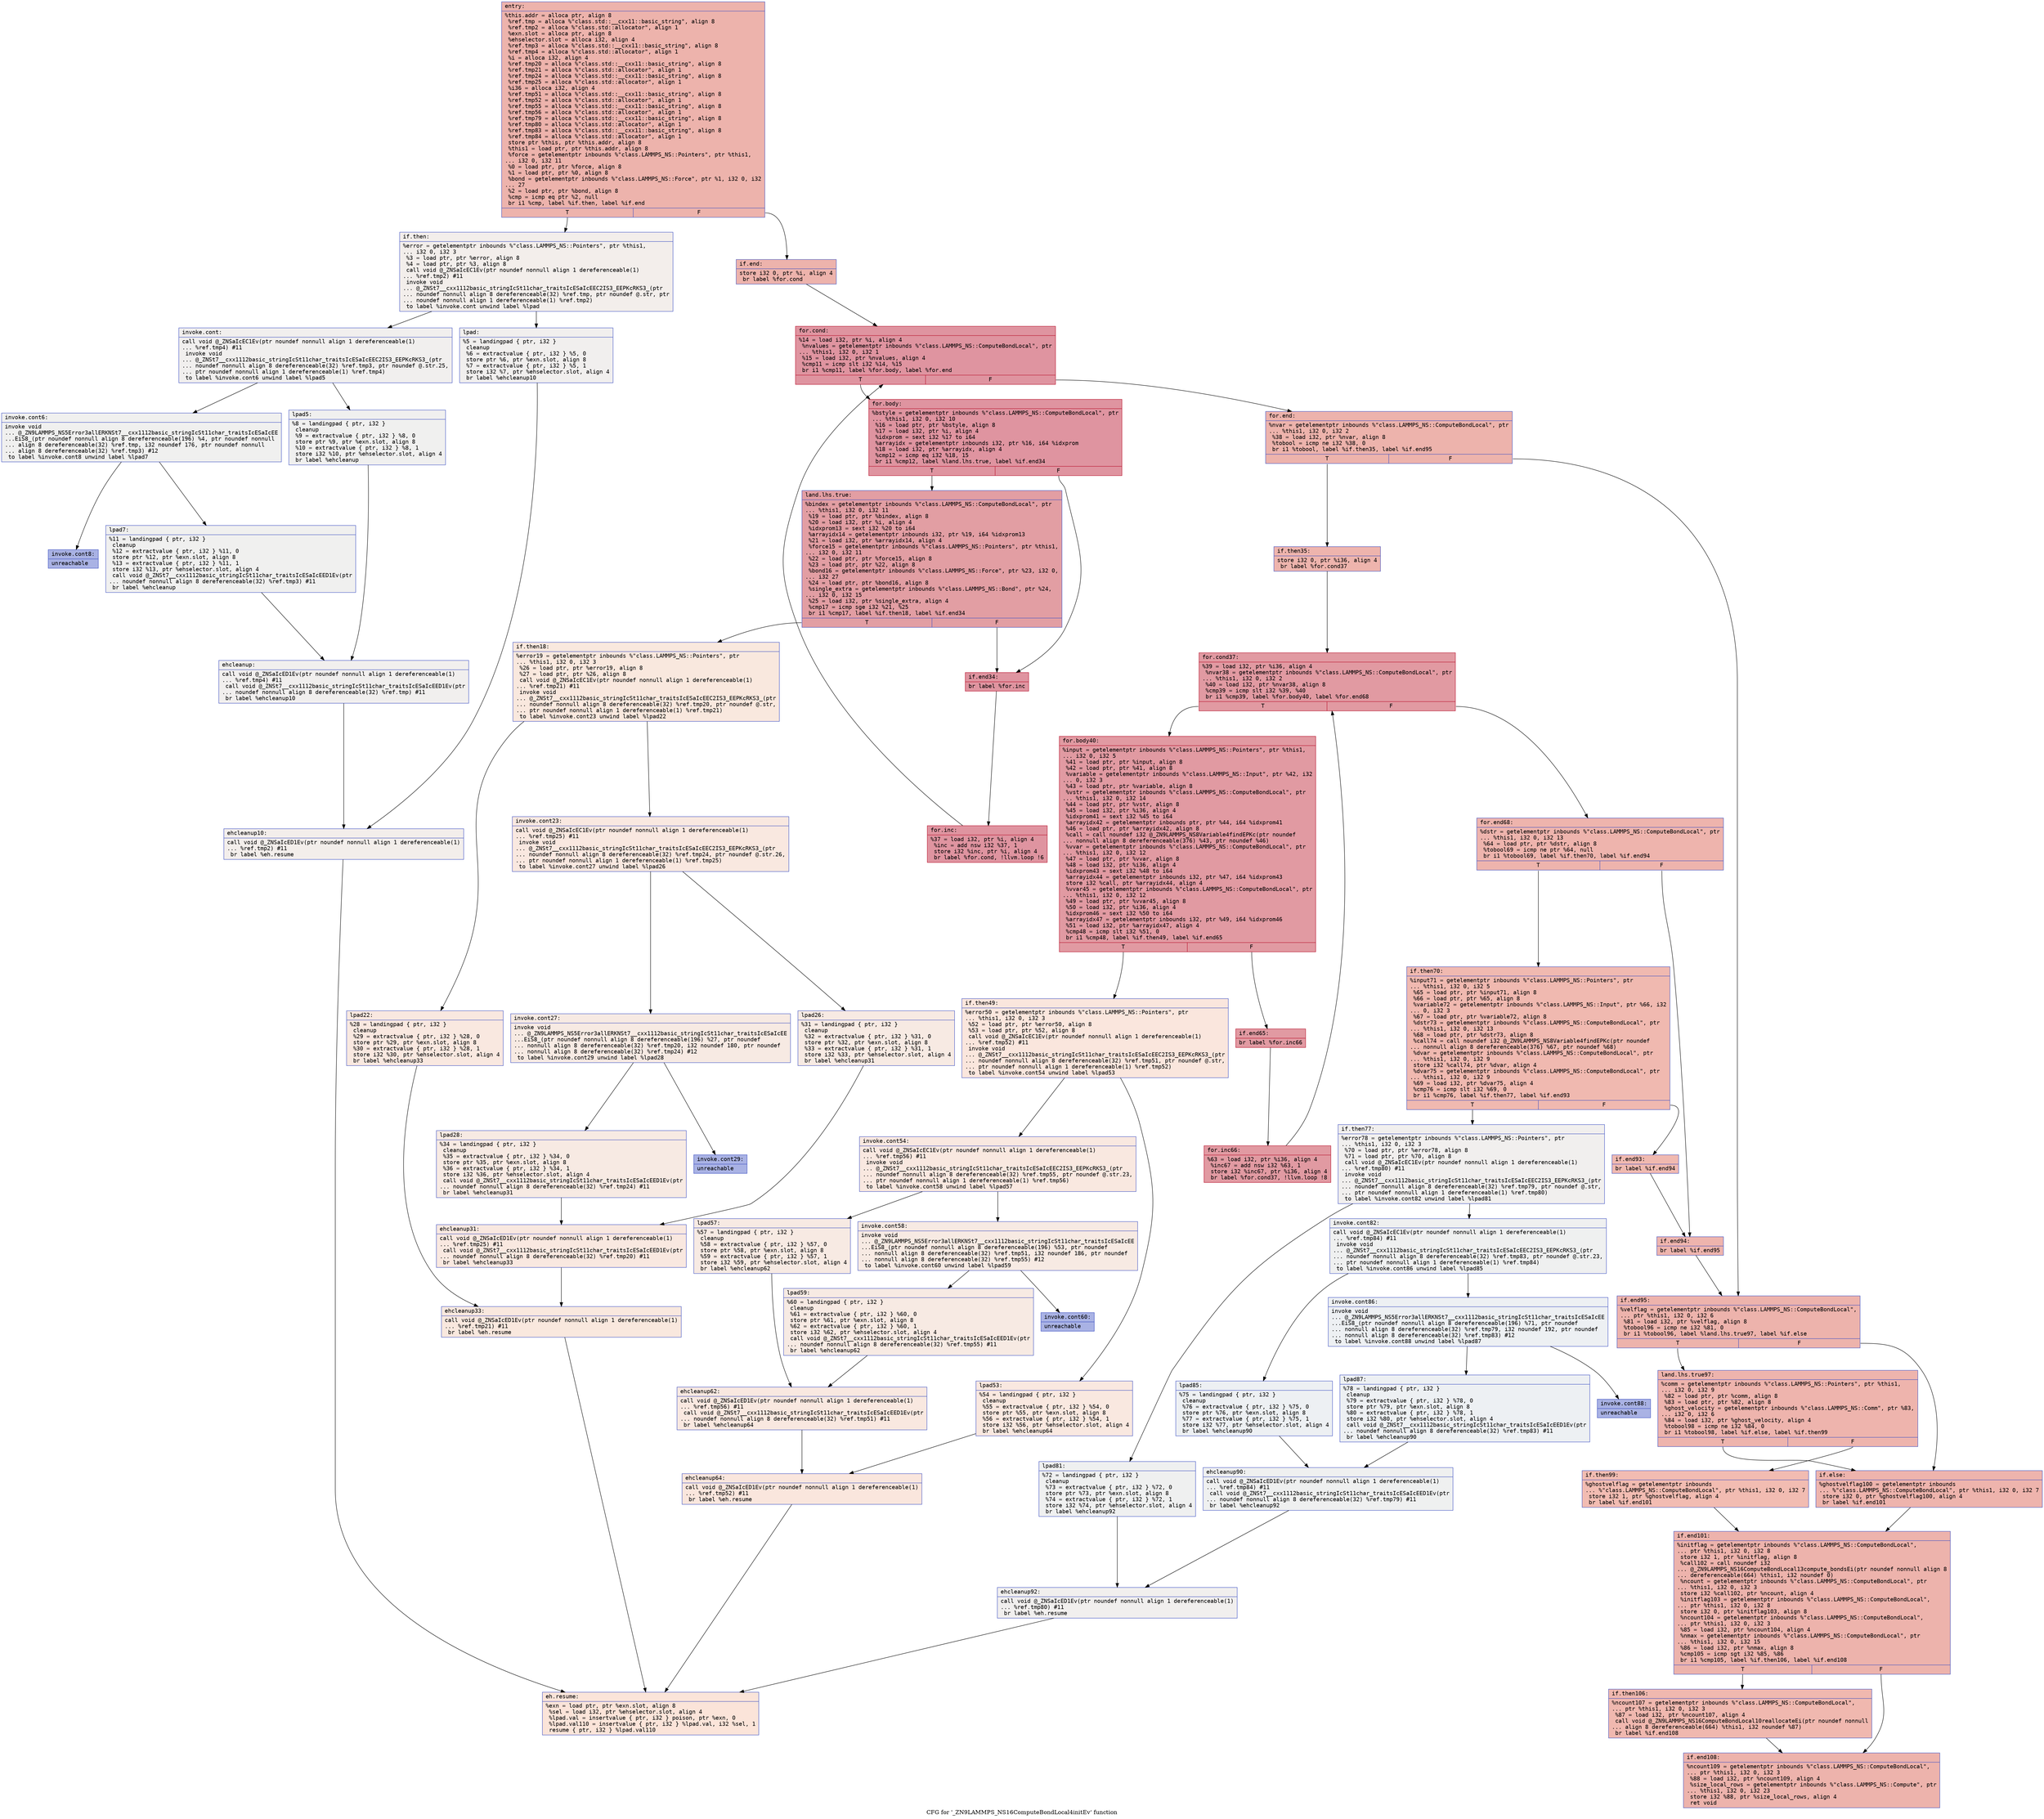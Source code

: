 digraph "CFG for '_ZN9LAMMPS_NS16ComputeBondLocal4initEv' function" {
	label="CFG for '_ZN9LAMMPS_NS16ComputeBondLocal4initEv' function";

	Node0x55902b405a70 [shape=record,color="#3d50c3ff", style=filled, fillcolor="#d6524470" fontname="Courier",label="{entry:\l|  %this.addr = alloca ptr, align 8\l  %ref.tmp = alloca %\"class.std::__cxx11::basic_string\", align 8\l  %ref.tmp2 = alloca %\"class.std::allocator\", align 1\l  %exn.slot = alloca ptr, align 8\l  %ehselector.slot = alloca i32, align 4\l  %ref.tmp3 = alloca %\"class.std::__cxx11::basic_string\", align 8\l  %ref.tmp4 = alloca %\"class.std::allocator\", align 1\l  %i = alloca i32, align 4\l  %ref.tmp20 = alloca %\"class.std::__cxx11::basic_string\", align 8\l  %ref.tmp21 = alloca %\"class.std::allocator\", align 1\l  %ref.tmp24 = alloca %\"class.std::__cxx11::basic_string\", align 8\l  %ref.tmp25 = alloca %\"class.std::allocator\", align 1\l  %i36 = alloca i32, align 4\l  %ref.tmp51 = alloca %\"class.std::__cxx11::basic_string\", align 8\l  %ref.tmp52 = alloca %\"class.std::allocator\", align 1\l  %ref.tmp55 = alloca %\"class.std::__cxx11::basic_string\", align 8\l  %ref.tmp56 = alloca %\"class.std::allocator\", align 1\l  %ref.tmp79 = alloca %\"class.std::__cxx11::basic_string\", align 8\l  %ref.tmp80 = alloca %\"class.std::allocator\", align 1\l  %ref.tmp83 = alloca %\"class.std::__cxx11::basic_string\", align 8\l  %ref.tmp84 = alloca %\"class.std::allocator\", align 1\l  store ptr %this, ptr %this.addr, align 8\l  %this1 = load ptr, ptr %this.addr, align 8\l  %force = getelementptr inbounds %\"class.LAMMPS_NS::Pointers\", ptr %this1,\l... i32 0, i32 11\l  %0 = load ptr, ptr %force, align 8\l  %1 = load ptr, ptr %0, align 8\l  %bond = getelementptr inbounds %\"class.LAMMPS_NS::Force\", ptr %1, i32 0, i32\l... 27\l  %2 = load ptr, ptr %bond, align 8\l  %cmp = icmp eq ptr %2, null\l  br i1 %cmp, label %if.then, label %if.end\l|{<s0>T|<s1>F}}"];
	Node0x55902b405a70:s0 -> Node0x55902b407030[tooltip="entry -> if.then\nProbability 0.00%" ];
	Node0x55902b405a70:s1 -> Node0x55902b407080[tooltip="entry -> if.end\nProbability 100.00%" ];
	Node0x55902b407030 [shape=record,color="#3d50c3ff", style=filled, fillcolor="#e5d8d170" fontname="Courier",label="{if.then:\l|  %error = getelementptr inbounds %\"class.LAMMPS_NS::Pointers\", ptr %this1,\l... i32 0, i32 3\l  %3 = load ptr, ptr %error, align 8\l  %4 = load ptr, ptr %3, align 8\l  call void @_ZNSaIcEC1Ev(ptr noundef nonnull align 1 dereferenceable(1)\l... %ref.tmp2) #11\l  invoke void\l... @_ZNSt7__cxx1112basic_stringIcSt11char_traitsIcESaIcEEC2IS3_EEPKcRKS3_(ptr\l... noundef nonnull align 8 dereferenceable(32) %ref.tmp, ptr noundef @.str, ptr\l... noundef nonnull align 1 dereferenceable(1) %ref.tmp2)\l          to label %invoke.cont unwind label %lpad\l}"];
	Node0x55902b407030 -> Node0x55902b407500[tooltip="if.then -> invoke.cont\nProbability 50.00%" ];
	Node0x55902b407030 -> Node0x55902b407580[tooltip="if.then -> lpad\nProbability 50.00%" ];
	Node0x55902b407500 [shape=record,color="#3d50c3ff", style=filled, fillcolor="#e0dbd870" fontname="Courier",label="{invoke.cont:\l|  call void @_ZNSaIcEC1Ev(ptr noundef nonnull align 1 dereferenceable(1)\l... %ref.tmp4) #11\l  invoke void\l... @_ZNSt7__cxx1112basic_stringIcSt11char_traitsIcESaIcEEC2IS3_EEPKcRKS3_(ptr\l... noundef nonnull align 8 dereferenceable(32) %ref.tmp3, ptr noundef @.str.25,\l... ptr noundef nonnull align 1 dereferenceable(1) %ref.tmp4)\l          to label %invoke.cont6 unwind label %lpad5\l}"];
	Node0x55902b407500 -> Node0x55902b4078a0[tooltip="invoke.cont -> invoke.cont6\nProbability 50.00%" ];
	Node0x55902b407500 -> Node0x55902b4078f0[tooltip="invoke.cont -> lpad5\nProbability 50.00%" ];
	Node0x55902b4078a0 [shape=record,color="#3d50c3ff", style=filled, fillcolor="#dedcdb70" fontname="Courier",label="{invoke.cont6:\l|  invoke void\l... @_ZN9LAMMPS_NS5Error3allERKNSt7__cxx1112basic_stringIcSt11char_traitsIcESaIcEE\l...EiS8_(ptr noundef nonnull align 8 dereferenceable(196) %4, ptr noundef nonnull\l... align 8 dereferenceable(32) %ref.tmp, i32 noundef 176, ptr noundef nonnull\l... align 8 dereferenceable(32) %ref.tmp3) #12\l          to label %invoke.cont8 unwind label %lpad7\l}"];
	Node0x55902b4078a0 -> Node0x55902b407850[tooltip="invoke.cont6 -> invoke.cont8\nProbability 0.00%" ];
	Node0x55902b4078a0 -> Node0x55902b407bb0[tooltip="invoke.cont6 -> lpad7\nProbability 100.00%" ];
	Node0x55902b407850 [shape=record,color="#3d50c3ff", style=filled, fillcolor="#3d50c370" fontname="Courier",label="{invoke.cont8:\l|  unreachable\l}"];
	Node0x55902b407580 [shape=record,color="#3d50c3ff", style=filled, fillcolor="#e0dbd870" fontname="Courier",label="{lpad:\l|  %5 = landingpad \{ ptr, i32 \}\l          cleanup\l  %6 = extractvalue \{ ptr, i32 \} %5, 0\l  store ptr %6, ptr %exn.slot, align 8\l  %7 = extractvalue \{ ptr, i32 \} %5, 1\l  store i32 %7, ptr %ehselector.slot, align 4\l  br label %ehcleanup10\l}"];
	Node0x55902b407580 -> Node0x55902b408170[tooltip="lpad -> ehcleanup10\nProbability 100.00%" ];
	Node0x55902b4078f0 [shape=record,color="#3d50c3ff", style=filled, fillcolor="#dedcdb70" fontname="Courier",label="{lpad5:\l|  %8 = landingpad \{ ptr, i32 \}\l          cleanup\l  %9 = extractvalue \{ ptr, i32 \} %8, 0\l  store ptr %9, ptr %exn.slot, align 8\l  %10 = extractvalue \{ ptr, i32 \} %8, 1\l  store i32 %10, ptr %ehselector.slot, align 4\l  br label %ehcleanup\l}"];
	Node0x55902b4078f0 -> Node0x55902b4084c0[tooltip="lpad5 -> ehcleanup\nProbability 100.00%" ];
	Node0x55902b407bb0 [shape=record,color="#3d50c3ff", style=filled, fillcolor="#dedcdb70" fontname="Courier",label="{lpad7:\l|  %11 = landingpad \{ ptr, i32 \}\l          cleanup\l  %12 = extractvalue \{ ptr, i32 \} %11, 0\l  store ptr %12, ptr %exn.slot, align 8\l  %13 = extractvalue \{ ptr, i32 \} %11, 1\l  store i32 %13, ptr %ehselector.slot, align 4\l  call void @_ZNSt7__cxx1112basic_stringIcSt11char_traitsIcESaIcEED1Ev(ptr\l... noundef nonnull align 8 dereferenceable(32) %ref.tmp3) #11\l  br label %ehcleanup\l}"];
	Node0x55902b407bb0 -> Node0x55902b4084c0[tooltip="lpad7 -> ehcleanup\nProbability 100.00%" ];
	Node0x55902b4084c0 [shape=record,color="#3d50c3ff", style=filled, fillcolor="#e0dbd870" fontname="Courier",label="{ehcleanup:\l|  call void @_ZNSaIcED1Ev(ptr noundef nonnull align 1 dereferenceable(1)\l... %ref.tmp4) #11\l  call void @_ZNSt7__cxx1112basic_stringIcSt11char_traitsIcESaIcEED1Ev(ptr\l... noundef nonnull align 8 dereferenceable(32) %ref.tmp) #11\l  br label %ehcleanup10\l}"];
	Node0x55902b4084c0 -> Node0x55902b408170[tooltip="ehcleanup -> ehcleanup10\nProbability 100.00%" ];
	Node0x55902b408170 [shape=record,color="#3d50c3ff", style=filled, fillcolor="#e5d8d170" fontname="Courier",label="{ehcleanup10:\l|  call void @_ZNSaIcED1Ev(ptr noundef nonnull align 1 dereferenceable(1)\l... %ref.tmp2) #11\l  br label %eh.resume\l}"];
	Node0x55902b408170 -> Node0x55902b408d70[tooltip="ehcleanup10 -> eh.resume\nProbability 100.00%" ];
	Node0x55902b407080 [shape=record,color="#3d50c3ff", style=filled, fillcolor="#d6524470" fontname="Courier",label="{if.end:\l|  store i32 0, ptr %i, align 4\l  br label %for.cond\l}"];
	Node0x55902b407080 -> Node0x55902b408ed0[tooltip="if.end -> for.cond\nProbability 100.00%" ];
	Node0x55902b408ed0 [shape=record,color="#b70d28ff", style=filled, fillcolor="#b70d2870" fontname="Courier",label="{for.cond:\l|  %14 = load i32, ptr %i, align 4\l  %nvalues = getelementptr inbounds %\"class.LAMMPS_NS::ComputeBondLocal\", ptr\l... %this1, i32 0, i32 1\l  %15 = load i32, ptr %nvalues, align 4\l  %cmp11 = icmp slt i32 %14, %15\l  br i1 %cmp11, label %for.body, label %for.end\l|{<s0>T|<s1>F}}"];
	Node0x55902b408ed0:s0 -> Node0x55902b409230[tooltip="for.cond -> for.body\nProbability 96.88%" ];
	Node0x55902b408ed0:s1 -> Node0x55902b4092b0[tooltip="for.cond -> for.end\nProbability 3.12%" ];
	Node0x55902b409230 [shape=record,color="#b70d28ff", style=filled, fillcolor="#b70d2870" fontname="Courier",label="{for.body:\l|  %bstyle = getelementptr inbounds %\"class.LAMMPS_NS::ComputeBondLocal\", ptr\l... %this1, i32 0, i32 10\l  %16 = load ptr, ptr %bstyle, align 8\l  %17 = load i32, ptr %i, align 4\l  %idxprom = sext i32 %17 to i64\l  %arrayidx = getelementptr inbounds i32, ptr %16, i64 %idxprom\l  %18 = load i32, ptr %arrayidx, align 4\l  %cmp12 = icmp eq i32 %18, 15\l  br i1 %cmp12, label %land.lhs.true, label %if.end34\l|{<s0>T|<s1>F}}"];
	Node0x55902b409230:s0 -> Node0x55902b409840[tooltip="for.body -> land.lhs.true\nProbability 50.00%" ];
	Node0x55902b409230:s1 -> Node0x55902b409ee0[tooltip="for.body -> if.end34\nProbability 50.00%" ];
	Node0x55902b409840 [shape=record,color="#3d50c3ff", style=filled, fillcolor="#be242e70" fontname="Courier",label="{land.lhs.true:\l|  %bindex = getelementptr inbounds %\"class.LAMMPS_NS::ComputeBondLocal\", ptr\l... %this1, i32 0, i32 11\l  %19 = load ptr, ptr %bindex, align 8\l  %20 = load i32, ptr %i, align 4\l  %idxprom13 = sext i32 %20 to i64\l  %arrayidx14 = getelementptr inbounds i32, ptr %19, i64 %idxprom13\l  %21 = load i32, ptr %arrayidx14, align 4\l  %force15 = getelementptr inbounds %\"class.LAMMPS_NS::Pointers\", ptr %this1,\l... i32 0, i32 11\l  %22 = load ptr, ptr %force15, align 8\l  %23 = load ptr, ptr %22, align 8\l  %bond16 = getelementptr inbounds %\"class.LAMMPS_NS::Force\", ptr %23, i32 0,\l... i32 27\l  %24 = load ptr, ptr %bond16, align 8\l  %single_extra = getelementptr inbounds %\"class.LAMMPS_NS::Bond\", ptr %24,\l... i32 0, i32 15\l  %25 = load i32, ptr %single_extra, align 4\l  %cmp17 = icmp sge i32 %21, %25\l  br i1 %cmp17, label %if.then18, label %if.end34\l|{<s0>T|<s1>F}}"];
	Node0x55902b409840:s0 -> Node0x55902b40a940[tooltip="land.lhs.true -> if.then18\nProbability 0.00%" ];
	Node0x55902b409840:s1 -> Node0x55902b409ee0[tooltip="land.lhs.true -> if.end34\nProbability 100.00%" ];
	Node0x55902b40a940 [shape=record,color="#3d50c3ff", style=filled, fillcolor="#f2cab570" fontname="Courier",label="{if.then18:\l|  %error19 = getelementptr inbounds %\"class.LAMMPS_NS::Pointers\", ptr\l... %this1, i32 0, i32 3\l  %26 = load ptr, ptr %error19, align 8\l  %27 = load ptr, ptr %26, align 8\l  call void @_ZNSaIcEC1Ev(ptr noundef nonnull align 1 dereferenceable(1)\l... %ref.tmp21) #11\l  invoke void\l... @_ZNSt7__cxx1112basic_stringIcSt11char_traitsIcESaIcEEC2IS3_EEPKcRKS3_(ptr\l... noundef nonnull align 8 dereferenceable(32) %ref.tmp20, ptr noundef @.str,\l... ptr noundef nonnull align 1 dereferenceable(1) %ref.tmp21)\l          to label %invoke.cont23 unwind label %lpad22\l}"];
	Node0x55902b40a940 -> Node0x55902b40add0[tooltip="if.then18 -> invoke.cont23\nProbability 50.00%" ];
	Node0x55902b40a940 -> Node0x55902b40ae50[tooltip="if.then18 -> lpad22\nProbability 50.00%" ];
	Node0x55902b40add0 [shape=record,color="#3d50c3ff", style=filled, fillcolor="#f1ccb870" fontname="Courier",label="{invoke.cont23:\l|  call void @_ZNSaIcEC1Ev(ptr noundef nonnull align 1 dereferenceable(1)\l... %ref.tmp25) #11\l  invoke void\l... @_ZNSt7__cxx1112basic_stringIcSt11char_traitsIcESaIcEEC2IS3_EEPKcRKS3_(ptr\l... noundef nonnull align 8 dereferenceable(32) %ref.tmp24, ptr noundef @.str.26,\l... ptr noundef nonnull align 1 dereferenceable(1) %ref.tmp25)\l          to label %invoke.cont27 unwind label %lpad26\l}"];
	Node0x55902b40add0 -> Node0x55902b40b1d0[tooltip="invoke.cont23 -> invoke.cont27\nProbability 50.00%" ];
	Node0x55902b40add0 -> Node0x55902b40b220[tooltip="invoke.cont23 -> lpad26\nProbability 50.00%" ];
	Node0x55902b40b1d0 [shape=record,color="#3d50c3ff", style=filled, fillcolor="#eed0c070" fontname="Courier",label="{invoke.cont27:\l|  invoke void\l... @_ZN9LAMMPS_NS5Error3allERKNSt7__cxx1112basic_stringIcSt11char_traitsIcESaIcEE\l...EiS8_(ptr noundef nonnull align 8 dereferenceable(196) %27, ptr noundef\l... nonnull align 8 dereferenceable(32) %ref.tmp20, i32 noundef 180, ptr noundef\l... nonnull align 8 dereferenceable(32) %ref.tmp24) #12\l          to label %invoke.cont29 unwind label %lpad28\l}"];
	Node0x55902b40b1d0 -> Node0x55902b40b180[tooltip="invoke.cont27 -> invoke.cont29\nProbability 0.00%" ];
	Node0x55902b40b1d0 -> Node0x55902b40b540[tooltip="invoke.cont27 -> lpad28\nProbability 100.00%" ];
	Node0x55902b40b180 [shape=record,color="#3d50c3ff", style=filled, fillcolor="#3d50c370" fontname="Courier",label="{invoke.cont29:\l|  unreachable\l}"];
	Node0x55902b40ae50 [shape=record,color="#3d50c3ff", style=filled, fillcolor="#f1ccb870" fontname="Courier",label="{lpad22:\l|  %28 = landingpad \{ ptr, i32 \}\l          cleanup\l  %29 = extractvalue \{ ptr, i32 \} %28, 0\l  store ptr %29, ptr %exn.slot, align 8\l  %30 = extractvalue \{ ptr, i32 \} %28, 1\l  store i32 %30, ptr %ehselector.slot, align 4\l  br label %ehcleanup33\l}"];
	Node0x55902b40ae50 -> Node0x55902b40bb00[tooltip="lpad22 -> ehcleanup33\nProbability 100.00%" ];
	Node0x55902b40b220 [shape=record,color="#3d50c3ff", style=filled, fillcolor="#eed0c070" fontname="Courier",label="{lpad26:\l|  %31 = landingpad \{ ptr, i32 \}\l          cleanup\l  %32 = extractvalue \{ ptr, i32 \} %31, 0\l  store ptr %32, ptr %exn.slot, align 8\l  %33 = extractvalue \{ ptr, i32 \} %31, 1\l  store i32 %33, ptr %ehselector.slot, align 4\l  br label %ehcleanup31\l}"];
	Node0x55902b40b220 -> Node0x55902b40be50[tooltip="lpad26 -> ehcleanup31\nProbability 100.00%" ];
	Node0x55902b40b540 [shape=record,color="#3d50c3ff", style=filled, fillcolor="#eed0c070" fontname="Courier",label="{lpad28:\l|  %34 = landingpad \{ ptr, i32 \}\l          cleanup\l  %35 = extractvalue \{ ptr, i32 \} %34, 0\l  store ptr %35, ptr %exn.slot, align 8\l  %36 = extractvalue \{ ptr, i32 \} %34, 1\l  store i32 %36, ptr %ehselector.slot, align 4\l  call void @_ZNSt7__cxx1112basic_stringIcSt11char_traitsIcESaIcEED1Ev(ptr\l... noundef nonnull align 8 dereferenceable(32) %ref.tmp24) #11\l  br label %ehcleanup31\l}"];
	Node0x55902b40b540 -> Node0x55902b40be50[tooltip="lpad28 -> ehcleanup31\nProbability 100.00%" ];
	Node0x55902b40be50 [shape=record,color="#3d50c3ff", style=filled, fillcolor="#f1ccb870" fontname="Courier",label="{ehcleanup31:\l|  call void @_ZNSaIcED1Ev(ptr noundef nonnull align 1 dereferenceable(1)\l... %ref.tmp25) #11\l  call void @_ZNSt7__cxx1112basic_stringIcSt11char_traitsIcESaIcEED1Ev(ptr\l... noundef nonnull align 8 dereferenceable(32) %ref.tmp20) #11\l  br label %ehcleanup33\l}"];
	Node0x55902b40be50 -> Node0x55902b40bb00[tooltip="ehcleanup31 -> ehcleanup33\nProbability 100.00%" ];
	Node0x55902b40bb00 [shape=record,color="#3d50c3ff", style=filled, fillcolor="#f2cab570" fontname="Courier",label="{ehcleanup33:\l|  call void @_ZNSaIcED1Ev(ptr noundef nonnull align 1 dereferenceable(1)\l... %ref.tmp21) #11\l  br label %eh.resume\l}"];
	Node0x55902b40bb00 -> Node0x55902b408d70[tooltip="ehcleanup33 -> eh.resume\nProbability 100.00%" ];
	Node0x55902b409ee0 [shape=record,color="#b70d28ff", style=filled, fillcolor="#b70d2870" fontname="Courier",label="{if.end34:\l|  br label %for.inc\l}"];
	Node0x55902b409ee0 -> Node0x55902b40c770[tooltip="if.end34 -> for.inc\nProbability 100.00%" ];
	Node0x55902b40c770 [shape=record,color="#b70d28ff", style=filled, fillcolor="#b70d2870" fontname="Courier",label="{for.inc:\l|  %37 = load i32, ptr %i, align 4\l  %inc = add nsw i32 %37, 1\l  store i32 %inc, ptr %i, align 4\l  br label %for.cond, !llvm.loop !6\l}"];
	Node0x55902b40c770 -> Node0x55902b408ed0[tooltip="for.inc -> for.cond\nProbability 100.00%" ];
	Node0x55902b4092b0 [shape=record,color="#3d50c3ff", style=filled, fillcolor="#d6524470" fontname="Courier",label="{for.end:\l|  %nvar = getelementptr inbounds %\"class.LAMMPS_NS::ComputeBondLocal\", ptr\l... %this1, i32 0, i32 2\l  %38 = load i32, ptr %nvar, align 8\l  %tobool = icmp ne i32 %38, 0\l  br i1 %tobool, label %if.then35, label %if.end95\l|{<s0>T|<s1>F}}"];
	Node0x55902b4092b0:s0 -> Node0x55902b40cdd0[tooltip="for.end -> if.then35\nProbability 62.50%" ];
	Node0x55902b4092b0:s1 -> Node0x55902b40ce20[tooltip="for.end -> if.end95\nProbability 37.50%" ];
	Node0x55902b40cdd0 [shape=record,color="#3d50c3ff", style=filled, fillcolor="#d8564670" fontname="Courier",label="{if.then35:\l|  store i32 0, ptr %i36, align 4\l  br label %for.cond37\l}"];
	Node0x55902b40cdd0 -> Node0x55902b40cff0[tooltip="if.then35 -> for.cond37\nProbability 100.00%" ];
	Node0x55902b40cff0 [shape=record,color="#b70d28ff", style=filled, fillcolor="#bb1b2c70" fontname="Courier",label="{for.cond37:\l|  %39 = load i32, ptr %i36, align 4\l  %nvar38 = getelementptr inbounds %\"class.LAMMPS_NS::ComputeBondLocal\", ptr\l... %this1, i32 0, i32 2\l  %40 = load i32, ptr %nvar38, align 8\l  %cmp39 = icmp slt i32 %39, %40\l  br i1 %cmp39, label %for.body40, label %for.end68\l|{<s0>T|<s1>F}}"];
	Node0x55902b40cff0:s0 -> Node0x55902b40d370[tooltip="for.cond37 -> for.body40\nProbability 96.88%" ];
	Node0x55902b40cff0:s1 -> Node0x55902b40d3f0[tooltip="for.cond37 -> for.end68\nProbability 3.12%" ];
	Node0x55902b40d370 [shape=record,color="#b70d28ff", style=filled, fillcolor="#bb1b2c70" fontname="Courier",label="{for.body40:\l|  %input = getelementptr inbounds %\"class.LAMMPS_NS::Pointers\", ptr %this1,\l... i32 0, i32 5\l  %41 = load ptr, ptr %input, align 8\l  %42 = load ptr, ptr %41, align 8\l  %variable = getelementptr inbounds %\"class.LAMMPS_NS::Input\", ptr %42, i32\l... 0, i32 3\l  %43 = load ptr, ptr %variable, align 8\l  %vstr = getelementptr inbounds %\"class.LAMMPS_NS::ComputeBondLocal\", ptr\l... %this1, i32 0, i32 14\l  %44 = load ptr, ptr %vstr, align 8\l  %45 = load i32, ptr %i36, align 4\l  %idxprom41 = sext i32 %45 to i64\l  %arrayidx42 = getelementptr inbounds ptr, ptr %44, i64 %idxprom41\l  %46 = load ptr, ptr %arrayidx42, align 8\l  %call = call noundef i32 @_ZN9LAMMPS_NS8Variable4findEPKc(ptr noundef\l... nonnull align 8 dereferenceable(376) %43, ptr noundef %46)\l  %vvar = getelementptr inbounds %\"class.LAMMPS_NS::ComputeBondLocal\", ptr\l... %this1, i32 0, i32 12\l  %47 = load ptr, ptr %vvar, align 8\l  %48 = load i32, ptr %i36, align 4\l  %idxprom43 = sext i32 %48 to i64\l  %arrayidx44 = getelementptr inbounds i32, ptr %47, i64 %idxprom43\l  store i32 %call, ptr %arrayidx44, align 4\l  %vvar45 = getelementptr inbounds %\"class.LAMMPS_NS::ComputeBondLocal\", ptr\l... %this1, i32 0, i32 12\l  %49 = load ptr, ptr %vvar45, align 8\l  %50 = load i32, ptr %i36, align 4\l  %idxprom46 = sext i32 %50 to i64\l  %arrayidx47 = getelementptr inbounds i32, ptr %49, i64 %idxprom46\l  %51 = load i32, ptr %arrayidx47, align 4\l  %cmp48 = icmp slt i32 %51, 0\l  br i1 %cmp48, label %if.then49, label %if.end65\l|{<s0>T|<s1>F}}"];
	Node0x55902b40d370:s0 -> Node0x55902b40edf0[tooltip="for.body40 -> if.then49\nProbability 0.00%" ];
	Node0x55902b40d370:s1 -> Node0x55902b40ee70[tooltip="for.body40 -> if.end65\nProbability 100.00%" ];
	Node0x55902b40edf0 [shape=record,color="#3d50c3ff", style=filled, fillcolor="#f3c7b170" fontname="Courier",label="{if.then49:\l|  %error50 = getelementptr inbounds %\"class.LAMMPS_NS::Pointers\", ptr\l... %this1, i32 0, i32 3\l  %52 = load ptr, ptr %error50, align 8\l  %53 = load ptr, ptr %52, align 8\l  call void @_ZNSaIcEC1Ev(ptr noundef nonnull align 1 dereferenceable(1)\l... %ref.tmp52) #11\l  invoke void\l... @_ZNSt7__cxx1112basic_stringIcSt11char_traitsIcESaIcEEC2IS3_EEPKcRKS3_(ptr\l... noundef nonnull align 8 dereferenceable(32) %ref.tmp51, ptr noundef @.str,\l... ptr noundef nonnull align 1 dereferenceable(1) %ref.tmp52)\l          to label %invoke.cont54 unwind label %lpad53\l}"];
	Node0x55902b40edf0 -> Node0x55902b40f300[tooltip="if.then49 -> invoke.cont54\nProbability 50.00%" ];
	Node0x55902b40edf0 -> Node0x55902b40f380[tooltip="if.then49 -> lpad53\nProbability 50.00%" ];
	Node0x55902b40f300 [shape=record,color="#3d50c3ff", style=filled, fillcolor="#f1ccb870" fontname="Courier",label="{invoke.cont54:\l|  call void @_ZNSaIcEC1Ev(ptr noundef nonnull align 1 dereferenceable(1)\l... %ref.tmp56) #11\l  invoke void\l... @_ZNSt7__cxx1112basic_stringIcSt11char_traitsIcESaIcEEC2IS3_EEPKcRKS3_(ptr\l... noundef nonnull align 8 dereferenceable(32) %ref.tmp55, ptr noundef @.str.23,\l... ptr noundef nonnull align 1 dereferenceable(1) %ref.tmp56)\l          to label %invoke.cont58 unwind label %lpad57\l}"];
	Node0x55902b40f300 -> Node0x55902b40f6a0[tooltip="invoke.cont54 -> invoke.cont58\nProbability 50.00%" ];
	Node0x55902b40f300 -> Node0x55902b4098c0[tooltip="invoke.cont54 -> lpad57\nProbability 50.00%" ];
	Node0x55902b40f6a0 [shape=record,color="#3d50c3ff", style=filled, fillcolor="#eed0c070" fontname="Courier",label="{invoke.cont58:\l|  invoke void\l... @_ZN9LAMMPS_NS5Error3allERKNSt7__cxx1112basic_stringIcSt11char_traitsIcESaIcEE\l...EiS8_(ptr noundef nonnull align 8 dereferenceable(196) %53, ptr noundef\l... nonnull align 8 dereferenceable(32) %ref.tmp51, i32 noundef 186, ptr noundef\l... nonnull align 8 dereferenceable(32) %ref.tmp55) #12\l          to label %invoke.cont60 unwind label %lpad59\l}"];
	Node0x55902b40f6a0 -> Node0x55902b40f650[tooltip="invoke.cont58 -> invoke.cont60\nProbability 0.00%" ];
	Node0x55902b40f6a0 -> Node0x55902b409be0[tooltip="invoke.cont58 -> lpad59\nProbability 100.00%" ];
	Node0x55902b40f650 [shape=record,color="#3d50c3ff", style=filled, fillcolor="#3d50c370" fontname="Courier",label="{invoke.cont60:\l|  unreachable\l}"];
	Node0x55902b40f380 [shape=record,color="#3d50c3ff", style=filled, fillcolor="#f1ccb870" fontname="Courier",label="{lpad53:\l|  %54 = landingpad \{ ptr, i32 \}\l          cleanup\l  %55 = extractvalue \{ ptr, i32 \} %54, 0\l  store ptr %55, ptr %exn.slot, align 8\l  %56 = extractvalue \{ ptr, i32 \} %54, 1\l  store i32 %56, ptr %ehselector.slot, align 4\l  br label %ehcleanup64\l}"];
	Node0x55902b40f380 -> Node0x55902b410610[tooltip="lpad53 -> ehcleanup64\nProbability 100.00%" ];
	Node0x55902b4098c0 [shape=record,color="#3d50c3ff", style=filled, fillcolor="#eed0c070" fontname="Courier",label="{lpad57:\l|  %57 = landingpad \{ ptr, i32 \}\l          cleanup\l  %58 = extractvalue \{ ptr, i32 \} %57, 0\l  store ptr %58, ptr %exn.slot, align 8\l  %59 = extractvalue \{ ptr, i32 \} %57, 1\l  store i32 %59, ptr %ehselector.slot, align 4\l  br label %ehcleanup62\l}"];
	Node0x55902b4098c0 -> Node0x55902b410930[tooltip="lpad57 -> ehcleanup62\nProbability 100.00%" ];
	Node0x55902b409be0 [shape=record,color="#3d50c3ff", style=filled, fillcolor="#eed0c070" fontname="Courier",label="{lpad59:\l|  %60 = landingpad \{ ptr, i32 \}\l          cleanup\l  %61 = extractvalue \{ ptr, i32 \} %60, 0\l  store ptr %61, ptr %exn.slot, align 8\l  %62 = extractvalue \{ ptr, i32 \} %60, 1\l  store i32 %62, ptr %ehselector.slot, align 4\l  call void @_ZNSt7__cxx1112basic_stringIcSt11char_traitsIcESaIcEED1Ev(ptr\l... noundef nonnull align 8 dereferenceable(32) %ref.tmp55) #11\l  br label %ehcleanup62\l}"];
	Node0x55902b409be0 -> Node0x55902b410930[tooltip="lpad59 -> ehcleanup62\nProbability 100.00%" ];
	Node0x55902b410930 [shape=record,color="#3d50c3ff", style=filled, fillcolor="#f1ccb870" fontname="Courier",label="{ehcleanup62:\l|  call void @_ZNSaIcED1Ev(ptr noundef nonnull align 1 dereferenceable(1)\l... %ref.tmp56) #11\l  call void @_ZNSt7__cxx1112basic_stringIcSt11char_traitsIcESaIcEED1Ev(ptr\l... noundef nonnull align 8 dereferenceable(32) %ref.tmp51) #11\l  br label %ehcleanup64\l}"];
	Node0x55902b410930 -> Node0x55902b410610[tooltip="ehcleanup62 -> ehcleanup64\nProbability 100.00%" ];
	Node0x55902b410610 [shape=record,color="#3d50c3ff", style=filled, fillcolor="#f3c7b170" fontname="Courier",label="{ehcleanup64:\l|  call void @_ZNSaIcED1Ev(ptr noundef nonnull align 1 dereferenceable(1)\l... %ref.tmp52) #11\l  br label %eh.resume\l}"];
	Node0x55902b410610 -> Node0x55902b408d70[tooltip="ehcleanup64 -> eh.resume\nProbability 100.00%" ];
	Node0x55902b40ee70 [shape=record,color="#b70d28ff", style=filled, fillcolor="#bb1b2c70" fontname="Courier",label="{if.end65:\l|  br label %for.inc66\l}"];
	Node0x55902b40ee70 -> Node0x55902b411280[tooltip="if.end65 -> for.inc66\nProbability 100.00%" ];
	Node0x55902b411280 [shape=record,color="#b70d28ff", style=filled, fillcolor="#bb1b2c70" fontname="Courier",label="{for.inc66:\l|  %63 = load i32, ptr %i36, align 4\l  %inc67 = add nsw i32 %63, 1\l  store i32 %inc67, ptr %i36, align 4\l  br label %for.cond37, !llvm.loop !8\l}"];
	Node0x55902b411280 -> Node0x55902b40cff0[tooltip="for.inc66 -> for.cond37\nProbability 100.00%" ];
	Node0x55902b40d3f0 [shape=record,color="#3d50c3ff", style=filled, fillcolor="#d8564670" fontname="Courier",label="{for.end68:\l|  %dstr = getelementptr inbounds %\"class.LAMMPS_NS::ComputeBondLocal\", ptr\l... %this1, i32 0, i32 13\l  %64 = load ptr, ptr %dstr, align 8\l  %tobool69 = icmp ne ptr %64, null\l  br i1 %tobool69, label %if.then70, label %if.end94\l|{<s0>T|<s1>F}}"];
	Node0x55902b40d3f0:s0 -> Node0x55902b411890[tooltip="for.end68 -> if.then70\nProbability 62.50%" ];
	Node0x55902b40d3f0:s1 -> Node0x55902b411910[tooltip="for.end68 -> if.end94\nProbability 37.50%" ];
	Node0x55902b411890 [shape=record,color="#3d50c3ff", style=filled, fillcolor="#de614d70" fontname="Courier",label="{if.then70:\l|  %input71 = getelementptr inbounds %\"class.LAMMPS_NS::Pointers\", ptr\l... %this1, i32 0, i32 5\l  %65 = load ptr, ptr %input71, align 8\l  %66 = load ptr, ptr %65, align 8\l  %variable72 = getelementptr inbounds %\"class.LAMMPS_NS::Input\", ptr %66, i32\l... 0, i32 3\l  %67 = load ptr, ptr %variable72, align 8\l  %dstr73 = getelementptr inbounds %\"class.LAMMPS_NS::ComputeBondLocal\", ptr\l... %this1, i32 0, i32 13\l  %68 = load ptr, ptr %dstr73, align 8\l  %call74 = call noundef i32 @_ZN9LAMMPS_NS8Variable4findEPKc(ptr noundef\l... nonnull align 8 dereferenceable(376) %67, ptr noundef %68)\l  %dvar = getelementptr inbounds %\"class.LAMMPS_NS::ComputeBondLocal\", ptr\l... %this1, i32 0, i32 9\l  store i32 %call74, ptr %dvar, align 4\l  %dvar75 = getelementptr inbounds %\"class.LAMMPS_NS::ComputeBondLocal\", ptr\l... %this1, i32 0, i32 9\l  %69 = load i32, ptr %dvar75, align 4\l  %cmp76 = icmp slt i32 %69, 0\l  br i1 %cmp76, label %if.then77, label %if.end93\l|{<s0>T|<s1>F}}"];
	Node0x55902b411890:s0 -> Node0x55902b412410[tooltip="if.then70 -> if.then77\nProbability 0.00%" ];
	Node0x55902b411890:s1 -> Node0x55902b412460[tooltip="if.then70 -> if.end93\nProbability 100.00%" ];
	Node0x55902b412410 [shape=record,color="#3d50c3ff", style=filled, fillcolor="#e0dbd870" fontname="Courier",label="{if.then77:\l|  %error78 = getelementptr inbounds %\"class.LAMMPS_NS::Pointers\", ptr\l... %this1, i32 0, i32 3\l  %70 = load ptr, ptr %error78, align 8\l  %71 = load ptr, ptr %70, align 8\l  call void @_ZNSaIcEC1Ev(ptr noundef nonnull align 1 dereferenceable(1)\l... %ref.tmp80) #11\l  invoke void\l... @_ZNSt7__cxx1112basic_stringIcSt11char_traitsIcESaIcEEC2IS3_EEPKcRKS3_(ptr\l... noundef nonnull align 8 dereferenceable(32) %ref.tmp79, ptr noundef @.str,\l... ptr noundef nonnull align 1 dereferenceable(1) %ref.tmp80)\l          to label %invoke.cont82 unwind label %lpad81\l}"];
	Node0x55902b412410 -> Node0x55902b4128c0[tooltip="if.then77 -> invoke.cont82\nProbability 50.00%" ];
	Node0x55902b412410 -> Node0x55902b412940[tooltip="if.then77 -> lpad81\nProbability 50.00%" ];
	Node0x55902b4128c0 [shape=record,color="#3d50c3ff", style=filled, fillcolor="#dbdcde70" fontname="Courier",label="{invoke.cont82:\l|  call void @_ZNSaIcEC1Ev(ptr noundef nonnull align 1 dereferenceable(1)\l... %ref.tmp84) #11\l  invoke void\l... @_ZNSt7__cxx1112basic_stringIcSt11char_traitsIcESaIcEEC2IS3_EEPKcRKS3_(ptr\l... noundef nonnull align 8 dereferenceable(32) %ref.tmp83, ptr noundef @.str.23,\l... ptr noundef nonnull align 1 dereferenceable(1) %ref.tmp84)\l          to label %invoke.cont86 unwind label %lpad85\l}"];
	Node0x55902b4128c0 -> Node0x55902b412c60[tooltip="invoke.cont82 -> invoke.cont86\nProbability 50.00%" ];
	Node0x55902b4128c0 -> Node0x55902b412cb0[tooltip="invoke.cont82 -> lpad85\nProbability 50.00%" ];
	Node0x55902b412c60 [shape=record,color="#3d50c3ff", style=filled, fillcolor="#d6dce470" fontname="Courier",label="{invoke.cont86:\l|  invoke void\l... @_ZN9LAMMPS_NS5Error3allERKNSt7__cxx1112basic_stringIcSt11char_traitsIcESaIcEE\l...EiS8_(ptr noundef nonnull align 8 dereferenceable(196) %71, ptr noundef\l... nonnull align 8 dereferenceable(32) %ref.tmp79, i32 noundef 192, ptr noundef\l... nonnull align 8 dereferenceable(32) %ref.tmp83) #12\l          to label %invoke.cont88 unwind label %lpad87\l}"];
	Node0x55902b412c60 -> Node0x55902b412c10[tooltip="invoke.cont86 -> invoke.cont88\nProbability 0.00%" ];
	Node0x55902b412c60 -> Node0x55902b412f70[tooltip="invoke.cont86 -> lpad87\nProbability 100.00%" ];
	Node0x55902b412c10 [shape=record,color="#3d50c3ff", style=filled, fillcolor="#3d50c370" fontname="Courier",label="{invoke.cont88:\l|  unreachable\l}"];
	Node0x55902b412940 [shape=record,color="#3d50c3ff", style=filled, fillcolor="#dbdcde70" fontname="Courier",label="{lpad81:\l|  %72 = landingpad \{ ptr, i32 \}\l          cleanup\l  %73 = extractvalue \{ ptr, i32 \} %72, 0\l  store ptr %73, ptr %exn.slot, align 8\l  %74 = extractvalue \{ ptr, i32 \} %72, 1\l  store i32 %74, ptr %ehselector.slot, align 4\l  br label %ehcleanup92\l}"];
	Node0x55902b412940 -> Node0x55902b413530[tooltip="lpad81 -> ehcleanup92\nProbability 100.00%" ];
	Node0x55902b412cb0 [shape=record,color="#3d50c3ff", style=filled, fillcolor="#d6dce470" fontname="Courier",label="{lpad85:\l|  %75 = landingpad \{ ptr, i32 \}\l          cleanup\l  %76 = extractvalue \{ ptr, i32 \} %75, 0\l  store ptr %76, ptr %exn.slot, align 8\l  %77 = extractvalue \{ ptr, i32 \} %75, 1\l  store i32 %77, ptr %ehselector.slot, align 4\l  br label %ehcleanup90\l}"];
	Node0x55902b412cb0 -> Node0x55902b413880[tooltip="lpad85 -> ehcleanup90\nProbability 100.00%" ];
	Node0x55902b412f70 [shape=record,color="#3d50c3ff", style=filled, fillcolor="#d6dce470" fontname="Courier",label="{lpad87:\l|  %78 = landingpad \{ ptr, i32 \}\l          cleanup\l  %79 = extractvalue \{ ptr, i32 \} %78, 0\l  store ptr %79, ptr %exn.slot, align 8\l  %80 = extractvalue \{ ptr, i32 \} %78, 1\l  store i32 %80, ptr %ehselector.slot, align 4\l  call void @_ZNSt7__cxx1112basic_stringIcSt11char_traitsIcESaIcEED1Ev(ptr\l... noundef nonnull align 8 dereferenceable(32) %ref.tmp83) #11\l  br label %ehcleanup90\l}"];
	Node0x55902b412f70 -> Node0x55902b413880[tooltip="lpad87 -> ehcleanup90\nProbability 100.00%" ];
	Node0x55902b413880 [shape=record,color="#3d50c3ff", style=filled, fillcolor="#dbdcde70" fontname="Courier",label="{ehcleanup90:\l|  call void @_ZNSaIcED1Ev(ptr noundef nonnull align 1 dereferenceable(1)\l... %ref.tmp84) #11\l  call void @_ZNSt7__cxx1112basic_stringIcSt11char_traitsIcESaIcEED1Ev(ptr\l... noundef nonnull align 8 dereferenceable(32) %ref.tmp79) #11\l  br label %ehcleanup92\l}"];
	Node0x55902b413880 -> Node0x55902b413530[tooltip="ehcleanup90 -> ehcleanup92\nProbability 100.00%" ];
	Node0x55902b413530 [shape=record,color="#3d50c3ff", style=filled, fillcolor="#e0dbd870" fontname="Courier",label="{ehcleanup92:\l|  call void @_ZNSaIcED1Ev(ptr noundef nonnull align 1 dereferenceable(1)\l... %ref.tmp80) #11\l  br label %eh.resume\l}"];
	Node0x55902b413530 -> Node0x55902b408d70[tooltip="ehcleanup92 -> eh.resume\nProbability 100.00%" ];
	Node0x55902b412460 [shape=record,color="#3d50c3ff", style=filled, fillcolor="#de614d70" fontname="Courier",label="{if.end93:\l|  br label %if.end94\l}"];
	Node0x55902b412460 -> Node0x55902b411910[tooltip="if.end93 -> if.end94\nProbability 100.00%" ];
	Node0x55902b411910 [shape=record,color="#3d50c3ff", style=filled, fillcolor="#d8564670" fontname="Courier",label="{if.end94:\l|  br label %if.end95\l}"];
	Node0x55902b411910 -> Node0x55902b40ce20[tooltip="if.end94 -> if.end95\nProbability 100.00%" ];
	Node0x55902b40ce20 [shape=record,color="#3d50c3ff", style=filled, fillcolor="#d6524470" fontname="Courier",label="{if.end95:\l|  %velflag = getelementptr inbounds %\"class.LAMMPS_NS::ComputeBondLocal\",\l... ptr %this1, i32 0, i32 6\l  %81 = load i32, ptr %velflag, align 8\l  %tobool96 = icmp ne i32 %81, 0\l  br i1 %tobool96, label %land.lhs.true97, label %if.else\l|{<s0>T|<s1>F}}"];
	Node0x55902b40ce20:s0 -> Node0x55902b414450[tooltip="if.end95 -> land.lhs.true97\nProbability 62.50%" ];
	Node0x55902b40ce20:s1 -> Node0x55902b4144d0[tooltip="if.end95 -> if.else\nProbability 37.50%" ];
	Node0x55902b414450 [shape=record,color="#3d50c3ff", style=filled, fillcolor="#d8564670" fontname="Courier",label="{land.lhs.true97:\l|  %comm = getelementptr inbounds %\"class.LAMMPS_NS::Pointers\", ptr %this1,\l... i32 0, i32 9\l  %82 = load ptr, ptr %comm, align 8\l  %83 = load ptr, ptr %82, align 8\l  %ghost_velocity = getelementptr inbounds %\"class.LAMMPS_NS::Comm\", ptr %83,\l... i32 0, i32 6\l  %84 = load i32, ptr %ghost_velocity, align 4\l  %tobool98 = icmp ne i32 %84, 0\l  br i1 %tobool98, label %if.else, label %if.then99\l|{<s0>T|<s1>F}}"];
	Node0x55902b414450:s0 -> Node0x55902b4144d0[tooltip="land.lhs.true97 -> if.else\nProbability 62.50%" ];
	Node0x55902b414450:s1 -> Node0x55902b414a00[tooltip="land.lhs.true97 -> if.then99\nProbability 37.50%" ];
	Node0x55902b414a00 [shape=record,color="#3d50c3ff", style=filled, fillcolor="#e1675170" fontname="Courier",label="{if.then99:\l|  %ghostvelflag = getelementptr inbounds\l... %\"class.LAMMPS_NS::ComputeBondLocal\", ptr %this1, i32 0, i32 7\l  store i32 1, ptr %ghostvelflag, align 4\l  br label %if.end101\l}"];
	Node0x55902b414a00 -> Node0x55902b414cc0[tooltip="if.then99 -> if.end101\nProbability 100.00%" ];
	Node0x55902b4144d0 [shape=record,color="#3d50c3ff", style=filled, fillcolor="#d8564670" fontname="Courier",label="{if.else:\l|  %ghostvelflag100 = getelementptr inbounds\l... %\"class.LAMMPS_NS::ComputeBondLocal\", ptr %this1, i32 0, i32 7\l  store i32 0, ptr %ghostvelflag100, align 4\l  br label %if.end101\l}"];
	Node0x55902b4144d0 -> Node0x55902b414cc0[tooltip="if.else -> if.end101\nProbability 100.00%" ];
	Node0x55902b414cc0 [shape=record,color="#3d50c3ff", style=filled, fillcolor="#d6524470" fontname="Courier",label="{if.end101:\l|  %initflag = getelementptr inbounds %\"class.LAMMPS_NS::ComputeBondLocal\",\l... ptr %this1, i32 0, i32 8\l  store i32 1, ptr %initflag, align 8\l  %call102 = call noundef i32\l... @_ZN9LAMMPS_NS16ComputeBondLocal13compute_bondsEi(ptr noundef nonnull align 8\l... dereferenceable(664) %this1, i32 noundef 0)\l  %ncount = getelementptr inbounds %\"class.LAMMPS_NS::ComputeBondLocal\", ptr\l... %this1, i32 0, i32 3\l  store i32 %call102, ptr %ncount, align 4\l  %initflag103 = getelementptr inbounds %\"class.LAMMPS_NS::ComputeBondLocal\",\l... ptr %this1, i32 0, i32 8\l  store i32 0, ptr %initflag103, align 8\l  %ncount104 = getelementptr inbounds %\"class.LAMMPS_NS::ComputeBondLocal\",\l... ptr %this1, i32 0, i32 3\l  %85 = load i32, ptr %ncount104, align 4\l  %nmax = getelementptr inbounds %\"class.LAMMPS_NS::ComputeBondLocal\", ptr\l... %this1, i32 0, i32 15\l  %86 = load i32, ptr %nmax, align 8\l  %cmp105 = icmp sgt i32 %85, %86\l  br i1 %cmp105, label %if.then106, label %if.end108\l|{<s0>T|<s1>F}}"];
	Node0x55902b414cc0:s0 -> Node0x55902b415a00[tooltip="if.end101 -> if.then106\nProbability 50.00%" ];
	Node0x55902b414cc0:s1 -> Node0x55902b415a80[tooltip="if.end101 -> if.end108\nProbability 50.00%" ];
	Node0x55902b415a00 [shape=record,color="#3d50c3ff", style=filled, fillcolor="#dc5d4a70" fontname="Courier",label="{if.then106:\l|  %ncount107 = getelementptr inbounds %\"class.LAMMPS_NS::ComputeBondLocal\",\l... ptr %this1, i32 0, i32 3\l  %87 = load i32, ptr %ncount107, align 4\l  call void @_ZN9LAMMPS_NS16ComputeBondLocal10reallocateEi(ptr noundef nonnull\l... align 8 dereferenceable(664) %this1, i32 noundef %87)\l  br label %if.end108\l}"];
	Node0x55902b415a00 -> Node0x55902b415a80[tooltip="if.then106 -> if.end108\nProbability 100.00%" ];
	Node0x55902b415a80 [shape=record,color="#3d50c3ff", style=filled, fillcolor="#d6524470" fontname="Courier",label="{if.end108:\l|  %ncount109 = getelementptr inbounds %\"class.LAMMPS_NS::ComputeBondLocal\",\l... ptr %this1, i32 0, i32 3\l  %88 = load i32, ptr %ncount109, align 4\l  %size_local_rows = getelementptr inbounds %\"class.LAMMPS_NS::Compute\", ptr\l... %this1, i32 0, i32 23\l  store i32 %88, ptr %size_local_rows, align 4\l  ret void\l}"];
	Node0x55902b408d70 [shape=record,color="#3d50c3ff", style=filled, fillcolor="#f5c1a970" fontname="Courier",label="{eh.resume:\l|  %exn = load ptr, ptr %exn.slot, align 8\l  %sel = load i32, ptr %ehselector.slot, align 4\l  %lpad.val = insertvalue \{ ptr, i32 \} poison, ptr %exn, 0\l  %lpad.val110 = insertvalue \{ ptr, i32 \} %lpad.val, i32 %sel, 1\l  resume \{ ptr, i32 \} %lpad.val110\l}"];
}
